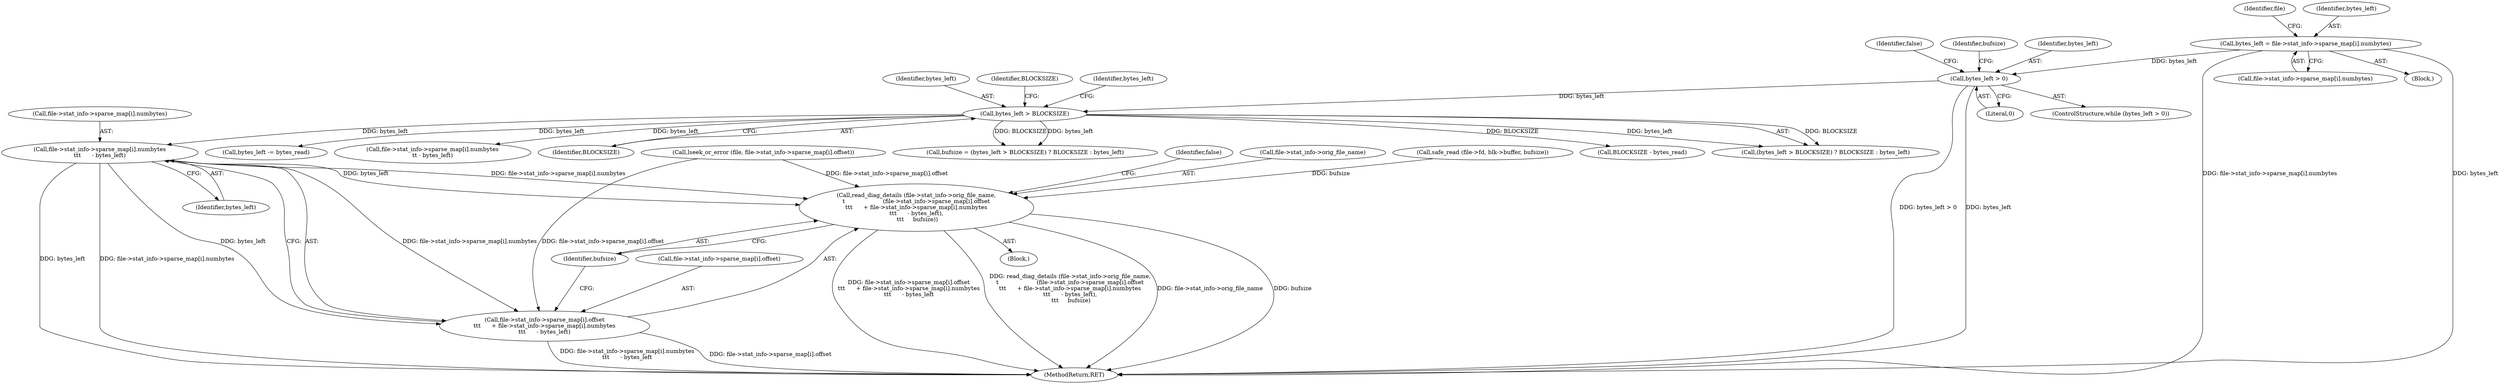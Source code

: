 digraph "0_savannah_c15c42ccd1e2377945fd0414eca1a49294bff454@array" {
"1000182" [label="(Call,file->stat_info->sparse_map[i].numbytes\n\t\t\t      - bytes_left)"];
"1000142" [label="(Call,bytes_left > BLOCKSIZE)"];
"1000134" [label="(Call,bytes_left > 0)"];
"1000107" [label="(Call,bytes_left = file->stat_info->sparse_map[i].numbytes)"];
"1000166" [label="(Call,read_diag_details (file->stat_info->orig_file_name,\n\t                     (file->stat_info->sparse_map[i].offset\n\t\t\t      + file->stat_info->sparse_map[i].numbytes\n\t\t\t      - bytes_left),\n \t\t\t     bufsize))"];
"1000172" [label="(Call,file->stat_info->sparse_map[i].offset\n\t\t\t      + file->stat_info->sparse_map[i].numbytes\n\t\t\t      - bytes_left)"];
"1000248" [label="(Call,file->stat_info->sparse_map[i].numbytes\n\t\t - bytes_left)"];
"1000136" [label="(Literal,0)"];
"1000107" [label="(Call,bytes_left = file->stat_info->sparse_map[i].numbytes)"];
"1000192" [label="(Identifier,bytes_left)"];
"1000121" [label="(Identifier,file)"];
"1000144" [label="(Identifier,BLOCKSIZE)"];
"1000183" [label="(Call,file->stat_info->sparse_map[i].numbytes)"];
"1000193" [label="(Identifier,bufsize)"];
"1000382" [label="(Identifier,false)"];
"1000109" [label="(Call,file->stat_info->sparse_map[i].numbytes)"];
"1000142" [label="(Call,bytes_left > BLOCKSIZE)"];
"1000133" [label="(ControlStructure,while (bytes_left > 0))"];
"1000134" [label="(Call,bytes_left > 0)"];
"1000166" [label="(Call,read_diag_details (file->stat_info->orig_file_name,\n\t                     (file->stat_info->sparse_map[i].offset\n\t\t\t      + file->stat_info->sparse_map[i].numbytes\n\t\t\t      - bytes_left),\n \t\t\t     bufsize))"];
"1000140" [label="(Identifier,bufsize)"];
"1000135" [label="(Identifier,bytes_left)"];
"1000108" [label="(Identifier,bytes_left)"];
"1000172" [label="(Call,file->stat_info->sparse_map[i].offset\n\t\t\t      + file->stat_info->sparse_map[i].numbytes\n\t\t\t      - bytes_left)"];
"1000294" [label="(Call,BLOCKSIZE - bytes_read)"];
"1000165" [label="(Block,)"];
"1000195" [label="(Identifier,false)"];
"1000141" [label="(Call,(bytes_left > BLOCKSIZE) ? BLOCKSIZE : bytes_left)"];
"1000104" [label="(Block,)"];
"1000120" [label="(Call,lseek_or_error (file, file->stat_info->sparse_map[i].offset))"];
"1000173" [label="(Call,file->stat_info->sparse_map[i].offset)"];
"1000143" [label="(Identifier,bytes_left)"];
"1000507" [label="(MethodReturn,RET)"];
"1000182" [label="(Call,file->stat_info->sparse_map[i].numbytes\n\t\t\t      - bytes_left)"];
"1000139" [label="(Call,bufsize = (bytes_left > BLOCKSIZE) ? BLOCKSIZE : bytes_left)"];
"1000167" [label="(Call,file->stat_info->orig_file_name)"];
"1000145" [label="(Identifier,BLOCKSIZE)"];
"1000297" [label="(Call,bytes_left -= bytes_read)"];
"1000153" [label="(Call,safe_read (file->fd, blk->buffer, bufsize))"];
"1000146" [label="(Identifier,bytes_left)"];
"1000182" -> "1000172"  [label="AST: "];
"1000182" -> "1000192"  [label="CFG: "];
"1000183" -> "1000182"  [label="AST: "];
"1000192" -> "1000182"  [label="AST: "];
"1000172" -> "1000182"  [label="CFG: "];
"1000182" -> "1000507"  [label="DDG: file->stat_info->sparse_map[i].numbytes"];
"1000182" -> "1000507"  [label="DDG: bytes_left"];
"1000182" -> "1000166"  [label="DDG: file->stat_info->sparse_map[i].numbytes"];
"1000182" -> "1000166"  [label="DDG: bytes_left"];
"1000182" -> "1000172"  [label="DDG: file->stat_info->sparse_map[i].numbytes"];
"1000182" -> "1000172"  [label="DDG: bytes_left"];
"1000142" -> "1000182"  [label="DDG: bytes_left"];
"1000142" -> "1000141"  [label="AST: "];
"1000142" -> "1000144"  [label="CFG: "];
"1000143" -> "1000142"  [label="AST: "];
"1000144" -> "1000142"  [label="AST: "];
"1000145" -> "1000142"  [label="CFG: "];
"1000146" -> "1000142"  [label="CFG: "];
"1000142" -> "1000139"  [label="DDG: BLOCKSIZE"];
"1000142" -> "1000139"  [label="DDG: bytes_left"];
"1000134" -> "1000142"  [label="DDG: bytes_left"];
"1000142" -> "1000141"  [label="DDG: BLOCKSIZE"];
"1000142" -> "1000141"  [label="DDG: bytes_left"];
"1000142" -> "1000248"  [label="DDG: bytes_left"];
"1000142" -> "1000294"  [label="DDG: BLOCKSIZE"];
"1000142" -> "1000297"  [label="DDG: bytes_left"];
"1000134" -> "1000133"  [label="AST: "];
"1000134" -> "1000136"  [label="CFG: "];
"1000135" -> "1000134"  [label="AST: "];
"1000136" -> "1000134"  [label="AST: "];
"1000140" -> "1000134"  [label="CFG: "];
"1000382" -> "1000134"  [label="CFG: "];
"1000134" -> "1000507"  [label="DDG: bytes_left > 0"];
"1000134" -> "1000507"  [label="DDG: bytes_left"];
"1000107" -> "1000134"  [label="DDG: bytes_left"];
"1000107" -> "1000104"  [label="AST: "];
"1000107" -> "1000109"  [label="CFG: "];
"1000108" -> "1000107"  [label="AST: "];
"1000109" -> "1000107"  [label="AST: "];
"1000121" -> "1000107"  [label="CFG: "];
"1000107" -> "1000507"  [label="DDG: bytes_left"];
"1000107" -> "1000507"  [label="DDG: file->stat_info->sparse_map[i].numbytes"];
"1000166" -> "1000165"  [label="AST: "];
"1000166" -> "1000193"  [label="CFG: "];
"1000167" -> "1000166"  [label="AST: "];
"1000172" -> "1000166"  [label="AST: "];
"1000193" -> "1000166"  [label="AST: "];
"1000195" -> "1000166"  [label="CFG: "];
"1000166" -> "1000507"  [label="DDG: file->stat_info->sparse_map[i].offset\n\t\t\t      + file->stat_info->sparse_map[i].numbytes\n\t\t\t      - bytes_left"];
"1000166" -> "1000507"  [label="DDG: read_diag_details (file->stat_info->orig_file_name,\n\t                     (file->stat_info->sparse_map[i].offset\n\t\t\t      + file->stat_info->sparse_map[i].numbytes\n\t\t\t      - bytes_left),\n \t\t\t     bufsize)"];
"1000166" -> "1000507"  [label="DDG: file->stat_info->orig_file_name"];
"1000166" -> "1000507"  [label="DDG: bufsize"];
"1000120" -> "1000166"  [label="DDG: file->stat_info->sparse_map[i].offset"];
"1000153" -> "1000166"  [label="DDG: bufsize"];
"1000173" -> "1000172"  [label="AST: "];
"1000193" -> "1000172"  [label="CFG: "];
"1000172" -> "1000507"  [label="DDG: file->stat_info->sparse_map[i].numbytes\n\t\t\t      - bytes_left"];
"1000172" -> "1000507"  [label="DDG: file->stat_info->sparse_map[i].offset"];
"1000120" -> "1000172"  [label="DDG: file->stat_info->sparse_map[i].offset"];
}
